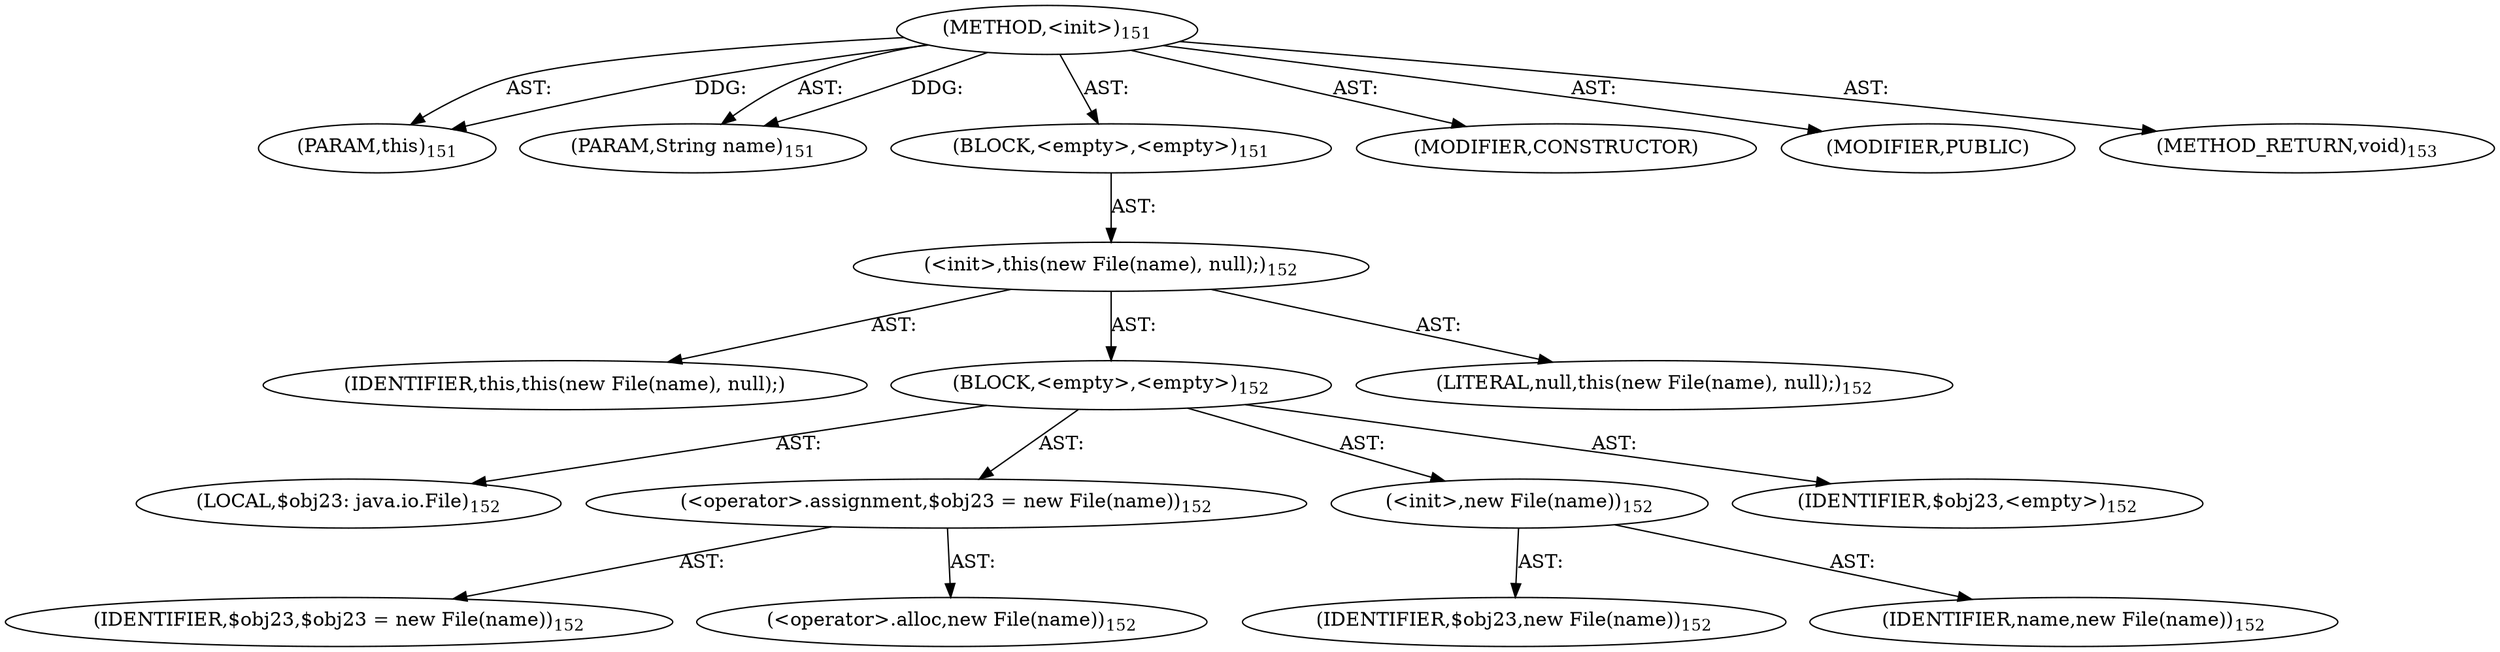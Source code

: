 digraph "&lt;init&gt;" {  
"111669149697" [label = <(METHOD,&lt;init&gt;)<SUB>151</SUB>> ]
"115964116997" [label = <(PARAM,this)<SUB>151</SUB>> ]
"115964117001" [label = <(PARAM,String name)<SUB>151</SUB>> ]
"25769803779" [label = <(BLOCK,&lt;empty&gt;,&lt;empty&gt;)<SUB>151</SUB>> ]
"30064771073" [label = <(&lt;init&gt;,this(new File(name), null);)<SUB>152</SUB>> ]
"68719476745" [label = <(IDENTIFIER,this,this(new File(name), null);)> ]
"25769803776" [label = <(BLOCK,&lt;empty&gt;,&lt;empty&gt;)<SUB>152</SUB>> ]
"94489280512" [label = <(LOCAL,$obj23: java.io.File)<SUB>152</SUB>> ]
"30064771074" [label = <(&lt;operator&gt;.assignment,$obj23 = new File(name))<SUB>152</SUB>> ]
"68719476751" [label = <(IDENTIFIER,$obj23,$obj23 = new File(name))<SUB>152</SUB>> ]
"30064771075" [label = <(&lt;operator&gt;.alloc,new File(name))<SUB>152</SUB>> ]
"30064771076" [label = <(&lt;init&gt;,new File(name))<SUB>152</SUB>> ]
"68719476752" [label = <(IDENTIFIER,$obj23,new File(name))<SUB>152</SUB>> ]
"68719476753" [label = <(IDENTIFIER,name,new File(name))<SUB>152</SUB>> ]
"68719476754" [label = <(IDENTIFIER,$obj23,&lt;empty&gt;)<SUB>152</SUB>> ]
"90194313217" [label = <(LITERAL,null,this(new File(name), null);)<SUB>152</SUB>> ]
"133143986183" [label = <(MODIFIER,CONSTRUCTOR)> ]
"133143986184" [label = <(MODIFIER,PUBLIC)> ]
"128849018881" [label = <(METHOD_RETURN,void)<SUB>153</SUB>> ]
  "111669149697" -> "115964116997"  [ label = "AST: "] 
  "111669149697" -> "115964117001"  [ label = "AST: "] 
  "111669149697" -> "25769803779"  [ label = "AST: "] 
  "111669149697" -> "133143986183"  [ label = "AST: "] 
  "111669149697" -> "133143986184"  [ label = "AST: "] 
  "111669149697" -> "128849018881"  [ label = "AST: "] 
  "25769803779" -> "30064771073"  [ label = "AST: "] 
  "30064771073" -> "68719476745"  [ label = "AST: "] 
  "30064771073" -> "25769803776"  [ label = "AST: "] 
  "30064771073" -> "90194313217"  [ label = "AST: "] 
  "25769803776" -> "94489280512"  [ label = "AST: "] 
  "25769803776" -> "30064771074"  [ label = "AST: "] 
  "25769803776" -> "30064771076"  [ label = "AST: "] 
  "25769803776" -> "68719476754"  [ label = "AST: "] 
  "30064771074" -> "68719476751"  [ label = "AST: "] 
  "30064771074" -> "30064771075"  [ label = "AST: "] 
  "30064771076" -> "68719476752"  [ label = "AST: "] 
  "30064771076" -> "68719476753"  [ label = "AST: "] 
  "111669149697" -> "115964116997"  [ label = "DDG: "] 
  "111669149697" -> "115964117001"  [ label = "DDG: "] 
}
